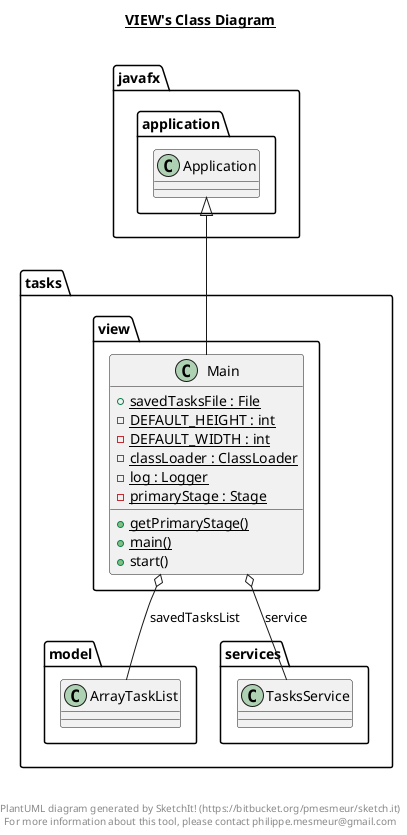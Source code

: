 @startuml

title __VIEW's Class Diagram__\n

  namespace tasks.view {
    class tasks.view.Main {
        {static} + savedTasksFile : File
        {static} - DEFAULT_HEIGHT : int
        {static} - DEFAULT_WIDTH : int
        {static} - classLoader : ClassLoader
        {static} - log : Logger
        {static} - primaryStage : Stage
        {static} + getPrimaryStage()
        {static} + main()
        + start()
    }
  }
  

  tasks.view.Main -up-|> javafx.application.Application
  tasks.view.Main o-- tasks.model.ArrayTaskList : savedTasksList
  tasks.view.Main o-- tasks.services.TasksService : service


right footer


PlantUML diagram generated by SketchIt! (https://bitbucket.org/pmesmeur/sketch.it)
For more information about this tool, please contact philippe.mesmeur@gmail.com
endfooter

@enduml
